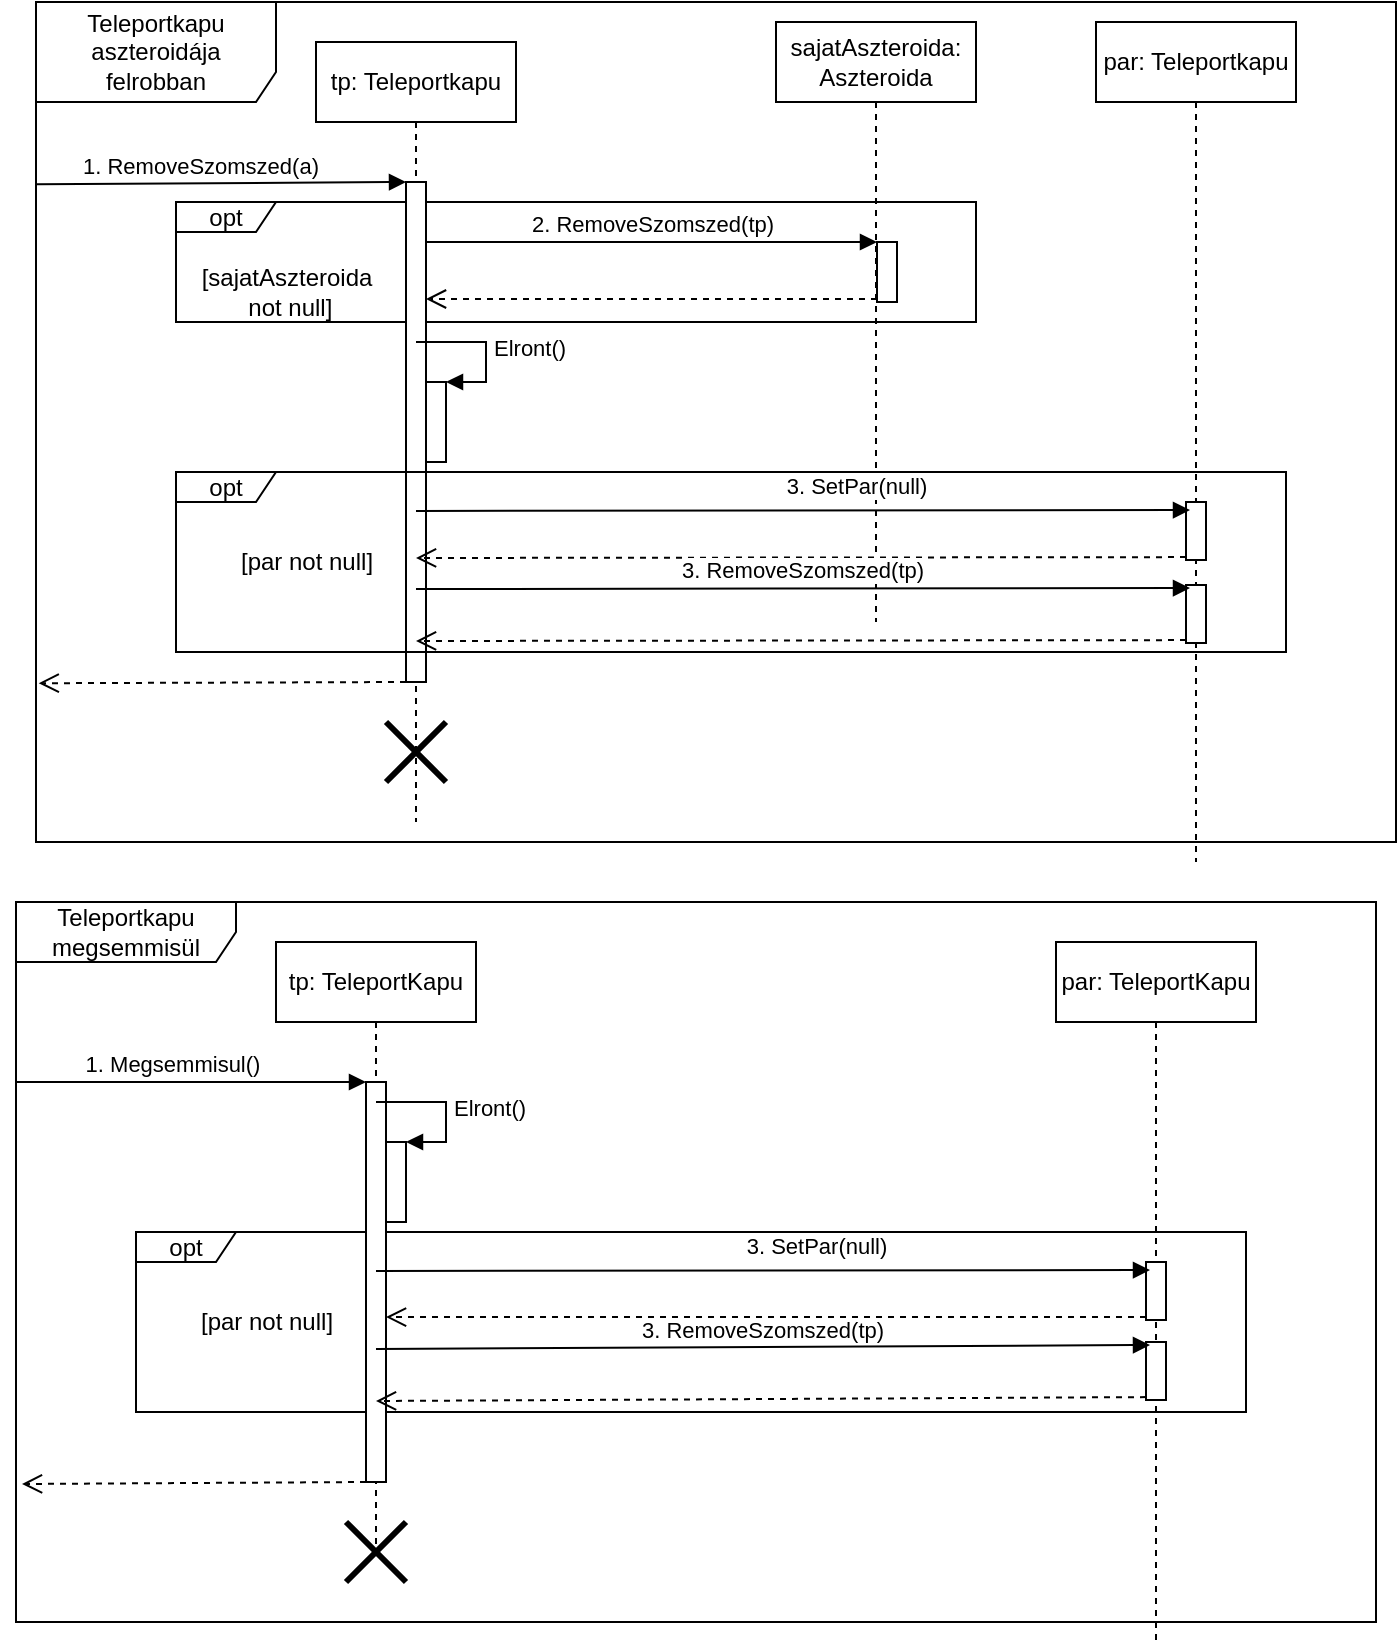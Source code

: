 <mxfile version="14.4.3" type="github">
  <diagram id="XXqVzSlrGUsvlSfOQHMn" name="Page-1">
    <mxGraphModel dx="1117" dy="724" grid="1" gridSize="10" guides="1" tooltips="1" connect="1" arrows="1" fold="1" page="1" pageScale="1" pageWidth="827" pageHeight="1169" math="0" shadow="0">
      <root>
        <mxCell id="0" />
        <mxCell id="1" parent="0" />
        <mxCell id="EB5DrKI6RMKdzy3r6lBR-1" value="&lt;span&gt;Teleportkapu megsemmisül&lt;/span&gt;" style="shape=umlFrame;whiteSpace=wrap;html=1;width=110;height=30;" parent="1" vertex="1">
          <mxGeometry x="20" y="460" width="680" height="360" as="geometry" />
        </mxCell>
        <mxCell id="EB5DrKI6RMKdzy3r6lBR-2" value="Teleportkapu aszteroidája felrobban" style="shape=umlFrame;whiteSpace=wrap;html=1;width=120;height=50;" parent="1" vertex="1">
          <mxGeometry x="30" y="10" width="680" height="420" as="geometry" />
        </mxCell>
        <mxCell id="Y6GySP2yhpQgWw8pdZhG-103" value="opt" style="shape=umlFrame;whiteSpace=wrap;html=1;width=50;height=15;" parent="1" vertex="1">
          <mxGeometry x="80" y="625" width="555" height="90" as="geometry" />
        </mxCell>
        <mxCell id="Y6GySP2yhpQgWw8pdZhG-10" value="opt" style="shape=umlFrame;whiteSpace=wrap;html=1;width=50;height=15;" parent="1" vertex="1">
          <mxGeometry x="100" y="110" width="400" height="60" as="geometry" />
        </mxCell>
        <mxCell id="GGHujRy1CYx87Iy4emzG-1" value="tp: Teleportkapu" style="shape=umlLifeline;perimeter=lifelinePerimeter;whiteSpace=wrap;html=1;container=1;collapsible=0;recursiveResize=0;outlineConnect=0;" parent="1" vertex="1">
          <mxGeometry x="170" y="30" width="100" height="390" as="geometry" />
        </mxCell>
        <mxCell id="GGHujRy1CYx87Iy4emzG-3" value="" style="html=1;points=[];perimeter=orthogonalPerimeter;" parent="GGHujRy1CYx87Iy4emzG-1" vertex="1">
          <mxGeometry x="45" y="70" width="10" height="250" as="geometry" />
        </mxCell>
        <mxCell id="GGHujRy1CYx87Iy4emzG-5" value="" style="html=1;verticalAlign=bottom;endArrow=open;dashed=1;endSize=8;entryX=0.002;entryY=0.811;entryDx=0;entryDy=0;entryPerimeter=0;" parent="GGHujRy1CYx87Iy4emzG-1" edge="1" target="EB5DrKI6RMKdzy3r6lBR-2">
          <mxGeometry x="1" y="-52" relative="1" as="geometry">
            <mxPoint x="-100" y="320" as="targetPoint" />
            <mxPoint x="-15" y="2" as="offset" />
            <mxPoint x="45" y="320" as="sourcePoint" />
          </mxGeometry>
        </mxCell>
        <mxCell id="Y6GySP2yhpQgWw8pdZhG-26" value="" style="html=1;points=[];perimeter=orthogonalPerimeter;" parent="GGHujRy1CYx87Iy4emzG-1" vertex="1">
          <mxGeometry x="55" y="170" width="10" height="40" as="geometry" />
        </mxCell>
        <mxCell id="Y6GySP2yhpQgWw8pdZhG-27" value="Elront()" style="edgeStyle=orthogonalEdgeStyle;html=1;align=left;spacingLeft=2;endArrow=block;rounded=0;entryX=1;entryY=0;" parent="GGHujRy1CYx87Iy4emzG-1" target="Y6GySP2yhpQgWw8pdZhG-26" edge="1">
          <mxGeometry relative="1" as="geometry">
            <mxPoint x="50" y="150" as="sourcePoint" />
            <Array as="points">
              <mxPoint x="85" y="150" />
            </Array>
          </mxGeometry>
        </mxCell>
        <mxCell id="EB5DrKI6RMKdzy3r6lBR-3" value="" style="shape=umlDestroy;whiteSpace=wrap;html=1;strokeWidth=3;" parent="GGHujRy1CYx87Iy4emzG-1" vertex="1">
          <mxGeometry x="35" y="340" width="30" height="30" as="geometry" />
        </mxCell>
        <mxCell id="GGHujRy1CYx87Iy4emzG-2" value="par: Teleportkapu" style="shape=umlLifeline;perimeter=lifelinePerimeter;whiteSpace=wrap;html=1;container=1;collapsible=0;recursiveResize=0;outlineConnect=0;" parent="1" vertex="1">
          <mxGeometry x="560" y="20" width="100" height="420" as="geometry" />
        </mxCell>
        <mxCell id="GGHujRy1CYx87Iy4emzG-10" value="" style="html=1;points=[];perimeter=orthogonalPerimeter;" parent="GGHujRy1CYx87Iy4emzG-2" vertex="1">
          <mxGeometry x="45" y="281.5" width="10" height="29" as="geometry" />
        </mxCell>
        <mxCell id="Y6GySP2yhpQgWw8pdZhG-62" value="" style="html=1;points=[];perimeter=orthogonalPerimeter;" parent="GGHujRy1CYx87Iy4emzG-2" vertex="1">
          <mxGeometry x="45" y="240" width="10" height="29" as="geometry" />
        </mxCell>
        <mxCell id="Y6GySP2yhpQgWw8pdZhG-63" value="" style="html=1;verticalAlign=bottom;endArrow=open;dashed=1;endSize=8;exitX=0;exitY=0.95;entryX=0.5;entryY=0.832;entryDx=0;entryDy=0;entryPerimeter=0;" parent="GGHujRy1CYx87Iy4emzG-2" source="Y6GySP2yhpQgWw8pdZhG-62" edge="1">
          <mxGeometry x="0.012" y="82" relative="1" as="geometry">
            <mxPoint x="-340" y="268" as="targetPoint" />
            <mxPoint as="offset" />
          </mxGeometry>
        </mxCell>
        <mxCell id="GGHujRy1CYx87Iy4emzG-9" value="sajatAszteroida: Aszteroida" style="shape=umlLifeline;perimeter=lifelinePerimeter;whiteSpace=wrap;html=1;container=1;collapsible=0;recursiveResize=0;outlineConnect=0;" parent="1" vertex="1">
          <mxGeometry x="400" y="20" width="100" height="300" as="geometry" />
        </mxCell>
        <mxCell id="GGHujRy1CYx87Iy4emzG-6" value="" style="html=1;points=[];perimeter=orthogonalPerimeter;" parent="GGHujRy1CYx87Iy4emzG-9" vertex="1">
          <mxGeometry x="50.5" y="110" width="10" height="30" as="geometry" />
        </mxCell>
        <mxCell id="GGHujRy1CYx87Iy4emzG-7" value="2. RemoveSzomszed(tp)" style="html=1;verticalAlign=bottom;endArrow=block;entryX=0;entryY=0;" parent="1" edge="1">
          <mxGeometry relative="1" as="geometry">
            <mxPoint x="225" y="130" as="sourcePoint" />
            <mxPoint x="450.5" y="130" as="targetPoint" />
          </mxGeometry>
        </mxCell>
        <mxCell id="GGHujRy1CYx87Iy4emzG-8" value="" style="html=1;verticalAlign=bottom;endArrow=open;dashed=1;endSize=8;exitX=0;exitY=0.95;" parent="1" source="GGHujRy1CYx87Iy4emzG-6" edge="1">
          <mxGeometry x="-0.164" y="64" relative="1" as="geometry">
            <mxPoint x="225" y="158.5" as="targetPoint" />
            <mxPoint as="offset" />
          </mxGeometry>
        </mxCell>
        <mxCell id="GGHujRy1CYx87Iy4emzG-11" value="3. RemoveSzomszed(tp)" style="html=1;verticalAlign=bottom;endArrow=block;entryX=0.2;entryY=0.052;entryDx=0;entryDy=0;entryPerimeter=0;" parent="1" target="GGHujRy1CYx87Iy4emzG-10" edge="1">
          <mxGeometry relative="1" as="geometry">
            <mxPoint x="220" y="303.5" as="sourcePoint" />
            <mxPoint x="610" y="230.5" as="targetPoint" />
          </mxGeometry>
        </mxCell>
        <mxCell id="GGHujRy1CYx87Iy4emzG-12" value="" style="html=1;verticalAlign=bottom;endArrow=open;dashed=1;endSize=8;exitX=0;exitY=0.95;entryX=0.5;entryY=0.832;entryDx=0;entryDy=0;entryPerimeter=0;" parent="1" source="GGHujRy1CYx87Iy4emzG-10" edge="1">
          <mxGeometry x="0.012" y="82" relative="1" as="geometry">
            <mxPoint x="220" y="329.5" as="targetPoint" />
            <mxPoint as="offset" />
          </mxGeometry>
        </mxCell>
        <mxCell id="Y6GySP2yhpQgWw8pdZhG-11" value="[sajatAszteroida&lt;br&gt;&amp;nbsp;not null]" style="text;html=1;align=center;verticalAlign=middle;resizable=0;points=[];autosize=1;" parent="1" vertex="1">
          <mxGeometry x="105" y="140" width="100" height="30" as="geometry" />
        </mxCell>
        <mxCell id="Y6GySP2yhpQgWw8pdZhG-58" value="opt" style="shape=umlFrame;whiteSpace=wrap;html=1;width=50;height=15;" parent="1" vertex="1">
          <mxGeometry x="100" y="245" width="555" height="90" as="geometry" />
        </mxCell>
        <mxCell id="Y6GySP2yhpQgWw8pdZhG-59" value="[par not null]" style="text;html=1;align=center;verticalAlign=middle;resizable=0;points=[];autosize=1;" parent="1" vertex="1">
          <mxGeometry x="125" y="280" width="80" height="20" as="geometry" />
        </mxCell>
        <mxCell id="Y6GySP2yhpQgWw8pdZhG-61" value="3. SetPar(null)" style="html=1;verticalAlign=bottom;endArrow=block;entryX=0.2;entryY=0.052;entryDx=0;entryDy=0;entryPerimeter=0;" parent="1" edge="1">
          <mxGeometry x="0.137" y="3" relative="1" as="geometry">
            <mxPoint x="220" y="264.49" as="sourcePoint" />
            <mxPoint x="607" y="263.998" as="targetPoint" />
            <mxPoint as="offset" />
          </mxGeometry>
        </mxCell>
        <mxCell id="Y6GySP2yhpQgWw8pdZhG-85" value="tp: TeleportKapu" style="shape=umlLifeline;perimeter=lifelinePerimeter;whiteSpace=wrap;html=1;container=1;collapsible=0;recursiveResize=0;outlineConnect=0;" parent="1" vertex="1">
          <mxGeometry x="150" y="480" width="100" height="310" as="geometry" />
        </mxCell>
        <mxCell id="Y6GySP2yhpQgWw8pdZhG-86" value="" style="html=1;points=[];perimeter=orthogonalPerimeter;" parent="Y6GySP2yhpQgWw8pdZhG-85" vertex="1">
          <mxGeometry x="45" y="70" width="10" height="200" as="geometry" />
        </mxCell>
        <mxCell id="Y6GySP2yhpQgWw8pdZhG-88" value="" style="html=1;verticalAlign=bottom;endArrow=open;dashed=1;endSize=8;" parent="Y6GySP2yhpQgWw8pdZhG-85" edge="1">
          <mxGeometry x="1" y="-52" relative="1" as="geometry">
            <mxPoint x="-127" y="271" as="targetPoint" />
            <mxPoint x="-15" y="2" as="offset" />
            <mxPoint x="45" y="270" as="sourcePoint" />
          </mxGeometry>
        </mxCell>
        <mxCell id="Y6GySP2yhpQgWw8pdZhG-89" value="" style="html=1;points=[];perimeter=orthogonalPerimeter;" parent="Y6GySP2yhpQgWw8pdZhG-85" vertex="1">
          <mxGeometry x="55" y="100" width="10" height="40" as="geometry" />
        </mxCell>
        <mxCell id="Y6GySP2yhpQgWw8pdZhG-90" value="Elront()" style="edgeStyle=orthogonalEdgeStyle;html=1;align=left;spacingLeft=2;endArrow=block;rounded=0;entryX=1;entryY=0;" parent="Y6GySP2yhpQgWw8pdZhG-85" target="Y6GySP2yhpQgWw8pdZhG-89" edge="1">
          <mxGeometry relative="1" as="geometry">
            <mxPoint x="50" y="80" as="sourcePoint" />
            <Array as="points">
              <mxPoint x="85" y="80" />
            </Array>
          </mxGeometry>
        </mxCell>
        <mxCell id="EB5DrKI6RMKdzy3r6lBR-4" value="" style="shape=umlDestroy;whiteSpace=wrap;html=1;strokeWidth=3;" parent="Y6GySP2yhpQgWw8pdZhG-85" vertex="1">
          <mxGeometry x="35" y="290" width="30" height="30" as="geometry" />
        </mxCell>
        <mxCell id="Y6GySP2yhpQgWw8pdZhG-91" value="par: TeleportKapu" style="shape=umlLifeline;perimeter=lifelinePerimeter;whiteSpace=wrap;html=1;container=1;collapsible=0;recursiveResize=0;outlineConnect=0;" parent="1" vertex="1">
          <mxGeometry x="540" y="480" width="100" height="350" as="geometry" />
        </mxCell>
        <mxCell id="Y6GySP2yhpQgWw8pdZhG-92" value="" style="html=1;points=[];perimeter=orthogonalPerimeter;" parent="Y6GySP2yhpQgWw8pdZhG-91" vertex="1">
          <mxGeometry x="45" y="200" width="10" height="29" as="geometry" />
        </mxCell>
        <mxCell id="Y6GySP2yhpQgWw8pdZhG-93" value="" style="html=1;points=[];perimeter=orthogonalPerimeter;" parent="Y6GySP2yhpQgWw8pdZhG-91" vertex="1">
          <mxGeometry x="45" y="160" width="10" height="29" as="geometry" />
        </mxCell>
        <mxCell id="Y6GySP2yhpQgWw8pdZhG-99" value="3. RemoveSzomszed(tp)" style="html=1;verticalAlign=bottom;endArrow=block;entryX=0.2;entryY=0.052;entryDx=0;entryDy=0;entryPerimeter=0;" parent="1" target="Y6GySP2yhpQgWw8pdZhG-92" edge="1">
          <mxGeometry relative="1" as="geometry">
            <mxPoint x="200" y="683.5" as="sourcePoint" />
            <mxPoint x="590" y="610.5" as="targetPoint" />
          </mxGeometry>
        </mxCell>
        <mxCell id="Y6GySP2yhpQgWw8pdZhG-100" value="" style="html=1;verticalAlign=bottom;endArrow=open;dashed=1;endSize=8;exitX=0;exitY=0.95;entryX=0.5;entryY=0.832;entryDx=0;entryDy=0;entryPerimeter=0;" parent="1" source="Y6GySP2yhpQgWw8pdZhG-92" edge="1">
          <mxGeometry x="0.012" y="82" relative="1" as="geometry">
            <mxPoint x="200" y="709.5" as="targetPoint" />
            <mxPoint as="offset" />
          </mxGeometry>
        </mxCell>
        <mxCell id="Y6GySP2yhpQgWw8pdZhG-104" value="[par not null]" style="text;html=1;align=center;verticalAlign=middle;resizable=0;points=[];autosize=1;" parent="1" vertex="1">
          <mxGeometry x="105" y="660" width="80" height="20" as="geometry" />
        </mxCell>
        <mxCell id="Y6GySP2yhpQgWw8pdZhG-105" value="3. SetPar(null)" style="html=1;verticalAlign=bottom;endArrow=block;entryX=0.2;entryY=0.052;entryDx=0;entryDy=0;entryPerimeter=0;" parent="1" edge="1">
          <mxGeometry x="0.137" y="3" relative="1" as="geometry">
            <mxPoint x="200" y="644.49" as="sourcePoint" />
            <mxPoint x="587" y="643.998" as="targetPoint" />
            <mxPoint as="offset" />
          </mxGeometry>
        </mxCell>
        <mxCell id="Y6GySP2yhpQgWw8pdZhG-94" value="" style="html=1;verticalAlign=bottom;endArrow=open;dashed=1;endSize=8;exitX=0;exitY=0.95;" parent="1" source="Y6GySP2yhpQgWw8pdZhG-93" target="Y6GySP2yhpQgWw8pdZhG-86" edge="1">
          <mxGeometry x="0.012" y="82" relative="1" as="geometry">
            <mxPoint x="200" y="748" as="targetPoint" />
            <mxPoint as="offset" />
          </mxGeometry>
        </mxCell>
        <mxCell id="GGHujRy1CYx87Iy4emzG-4" value="1. RemoveSzomszed(a)" style="html=1;verticalAlign=bottom;endArrow=block;entryX=0;entryY=0;exitX=0;exitY=0.217;exitDx=0;exitDy=0;exitPerimeter=0;" parent="1" target="GGHujRy1CYx87Iy4emzG-3" edge="1" source="EB5DrKI6RMKdzy3r6lBR-2">
          <mxGeometry x="-0.111" relative="1" as="geometry">
            <mxPoint x="80" y="100" as="sourcePoint" />
            <mxPoint as="offset" />
          </mxGeometry>
        </mxCell>
        <mxCell id="Y6GySP2yhpQgWw8pdZhG-87" value="1. Megsemmisul()" style="html=1;verticalAlign=bottom;endArrow=block;entryX=0;entryY=0;" parent="1" target="Y6GySP2yhpQgWw8pdZhG-86" edge="1">
          <mxGeometry x="-0.111" relative="1" as="geometry">
            <mxPoint x="20" y="550" as="sourcePoint" />
            <mxPoint as="offset" />
          </mxGeometry>
        </mxCell>
      </root>
    </mxGraphModel>
  </diagram>
</mxfile>
